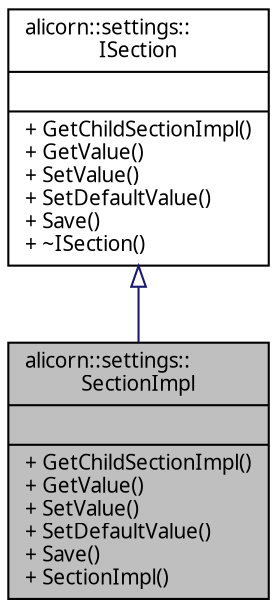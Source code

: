 digraph "alicorn::settings::SectionImpl"
{
 // INTERACTIVE_SVG=YES
  edge [fontname="Verdana",fontsize="10",labelfontname="Verdana",labelfontsize="10"];
  node [fontname="Verdana",fontsize="10",shape=record];
  Node1 [label="{alicorn::settings::\lSectionImpl\n||+ GetChildSectionImpl()\l+ GetValue()\l+ SetValue()\l+ SetDefaultValue()\l+ Save()\l+ SectionImpl()\l}",height=0.2,width=0.4,color="black", fillcolor="grey75", style="filled", fontcolor="black"];
  Node2 -> Node1 [dir="back",color="midnightblue",fontsize="10",style="solid",arrowtail="onormal",fontname="Verdana"];
  Node2 [label="{alicorn::settings::\lISection\n||+ GetChildSectionImpl()\l+ GetValue()\l+ SetValue()\l+ SetDefaultValue()\l+ Save()\l+ ~ISection()\l}",height=0.2,width=0.4,color="black", fillcolor="white", style="filled",URL="$a00100.html",tooltip="Класс входит в Settings   Интерфейсный класс для реализации работы с настроками программы. "];
}

